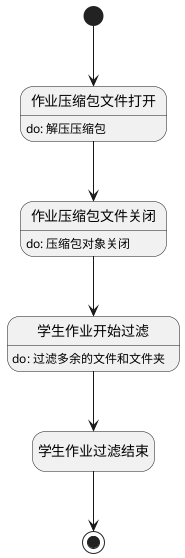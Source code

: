 @startuml
hide empty description
[*] --> 作业压缩包文件打开
作业压缩包文件打开: do: 解压压缩包
作业压缩包文件打开 --> 作业压缩包文件关闭
作业压缩包文件关闭: do: 压缩包对象关闭

作业压缩包文件关闭 --> 学生作业开始过滤
学生作业开始过滤: do: 过滤多余的文件和文件夹
学生作业开始过滤 --> 学生作业过滤结束
学生作业过滤结束 --> [*]

@enduml
